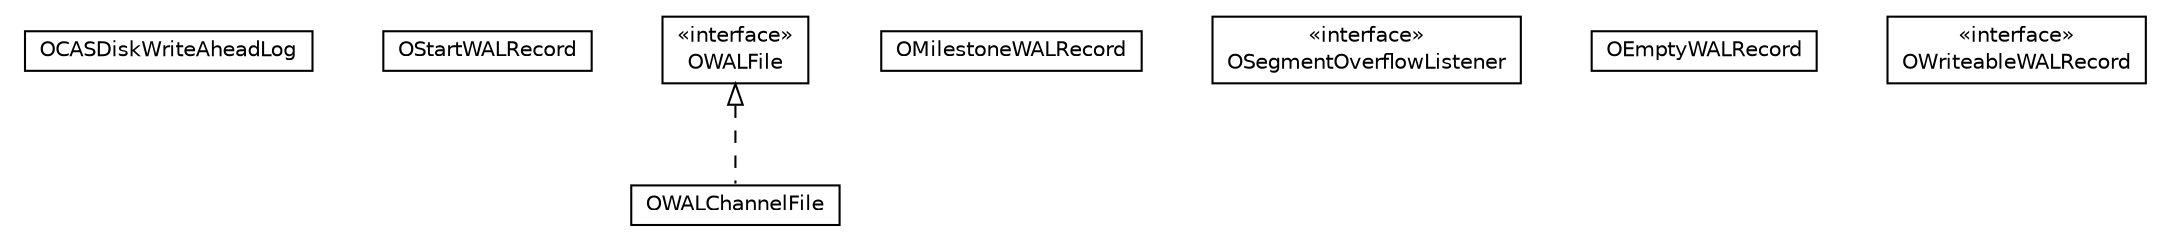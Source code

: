#!/usr/local/bin/dot
#
# Class diagram 
# Generated by UMLGraph version R5_6-24-gf6e263 (http://www.umlgraph.org/)
#

digraph G {
	edge [fontname="Helvetica",fontsize=10,labelfontname="Helvetica",labelfontsize=10];
	node [fontname="Helvetica",fontsize=10,shape=plaintext];
	nodesep=0.25;
	ranksep=0.5;
	// com.orientechnologies.orient.core.storage.impl.local.paginated.wal.cas.OCASDiskWriteAheadLog
	c293634 [label=<<table title="com.orientechnologies.orient.core.storage.impl.local.paginated.wal.cas.OCASDiskWriteAheadLog" border="0" cellborder="1" cellspacing="0" cellpadding="2" port="p" href="./OCASDiskWriteAheadLog.html">
		<tr><td><table border="0" cellspacing="0" cellpadding="1">
<tr><td align="center" balign="center"> OCASDiskWriteAheadLog </td></tr>
		</table></td></tr>
		</table>>, URL="./OCASDiskWriteAheadLog.html", fontname="Helvetica", fontcolor="black", fontsize=10.0];
	// com.orientechnologies.orient.core.storage.impl.local.paginated.wal.cas.OStartWALRecord
	c293635 [label=<<table title="com.orientechnologies.orient.core.storage.impl.local.paginated.wal.cas.OStartWALRecord" border="0" cellborder="1" cellspacing="0" cellpadding="2" port="p" href="./OStartWALRecord.html">
		<tr><td><table border="0" cellspacing="0" cellpadding="1">
<tr><td align="center" balign="center"> OStartWALRecord </td></tr>
		</table></td></tr>
		</table>>, URL="./OStartWALRecord.html", fontname="Helvetica", fontcolor="black", fontsize=10.0];
	// com.orientechnologies.orient.core.storage.impl.local.paginated.wal.cas.OWALFile
	c293636 [label=<<table title="com.orientechnologies.orient.core.storage.impl.local.paginated.wal.cas.OWALFile" border="0" cellborder="1" cellspacing="0" cellpadding="2" port="p" href="./OWALFile.html">
		<tr><td><table border="0" cellspacing="0" cellpadding="1">
<tr><td align="center" balign="center"> &#171;interface&#187; </td></tr>
<tr><td align="center" balign="center"> OWALFile </td></tr>
		</table></td></tr>
		</table>>, URL="./OWALFile.html", fontname="Helvetica", fontcolor="black", fontsize=10.0];
	// com.orientechnologies.orient.core.storage.impl.local.paginated.wal.cas.OMilestoneWALRecord
	c293637 [label=<<table title="com.orientechnologies.orient.core.storage.impl.local.paginated.wal.cas.OMilestoneWALRecord" border="0" cellborder="1" cellspacing="0" cellpadding="2" port="p" href="./OMilestoneWALRecord.html">
		<tr><td><table border="0" cellspacing="0" cellpadding="1">
<tr><td align="center" balign="center"> OMilestoneWALRecord </td></tr>
		</table></td></tr>
		</table>>, URL="./OMilestoneWALRecord.html", fontname="Helvetica", fontcolor="black", fontsize=10.0];
	// com.orientechnologies.orient.core.storage.impl.local.paginated.wal.cas.OWALChannelFile
	c293638 [label=<<table title="com.orientechnologies.orient.core.storage.impl.local.paginated.wal.cas.OWALChannelFile" border="0" cellborder="1" cellspacing="0" cellpadding="2" port="p" href="./OWALChannelFile.html">
		<tr><td><table border="0" cellspacing="0" cellpadding="1">
<tr><td align="center" balign="center"> OWALChannelFile </td></tr>
		</table></td></tr>
		</table>>, URL="./OWALChannelFile.html", fontname="Helvetica", fontcolor="black", fontsize=10.0];
	// com.orientechnologies.orient.core.storage.impl.local.paginated.wal.cas.OSegmentOverflowListener
	c293639 [label=<<table title="com.orientechnologies.orient.core.storage.impl.local.paginated.wal.cas.OSegmentOverflowListener" border="0" cellborder="1" cellspacing="0" cellpadding="2" port="p" href="./OSegmentOverflowListener.html">
		<tr><td><table border="0" cellspacing="0" cellpadding="1">
<tr><td align="center" balign="center"> &#171;interface&#187; </td></tr>
<tr><td align="center" balign="center"> OSegmentOverflowListener </td></tr>
		</table></td></tr>
		</table>>, URL="./OSegmentOverflowListener.html", fontname="Helvetica", fontcolor="black", fontsize=10.0];
	// com.orientechnologies.orient.core.storage.impl.local.paginated.wal.cas.OEmptyWALRecord
	c293640 [label=<<table title="com.orientechnologies.orient.core.storage.impl.local.paginated.wal.cas.OEmptyWALRecord" border="0" cellborder="1" cellspacing="0" cellpadding="2" port="p" href="./OEmptyWALRecord.html">
		<tr><td><table border="0" cellspacing="0" cellpadding="1">
<tr><td align="center" balign="center"> OEmptyWALRecord </td></tr>
		</table></td></tr>
		</table>>, URL="./OEmptyWALRecord.html", fontname="Helvetica", fontcolor="black", fontsize=10.0];
	// com.orientechnologies.orient.core.storage.impl.local.paginated.wal.cas.OWriteableWALRecord
	c293641 [label=<<table title="com.orientechnologies.orient.core.storage.impl.local.paginated.wal.cas.OWriteableWALRecord" border="0" cellborder="1" cellspacing="0" cellpadding="2" port="p" href="./OWriteableWALRecord.html">
		<tr><td><table border="0" cellspacing="0" cellpadding="1">
<tr><td align="center" balign="center"> &#171;interface&#187; </td></tr>
<tr><td align="center" balign="center"> OWriteableWALRecord </td></tr>
		</table></td></tr>
		</table>>, URL="./OWriteableWALRecord.html", fontname="Helvetica", fontcolor="black", fontsize=10.0];
	//com.orientechnologies.orient.core.storage.impl.local.paginated.wal.cas.OWALChannelFile implements com.orientechnologies.orient.core.storage.impl.local.paginated.wal.cas.OWALFile
	c293636:p -> c293638:p [dir=back,arrowtail=empty,style=dashed];
}


